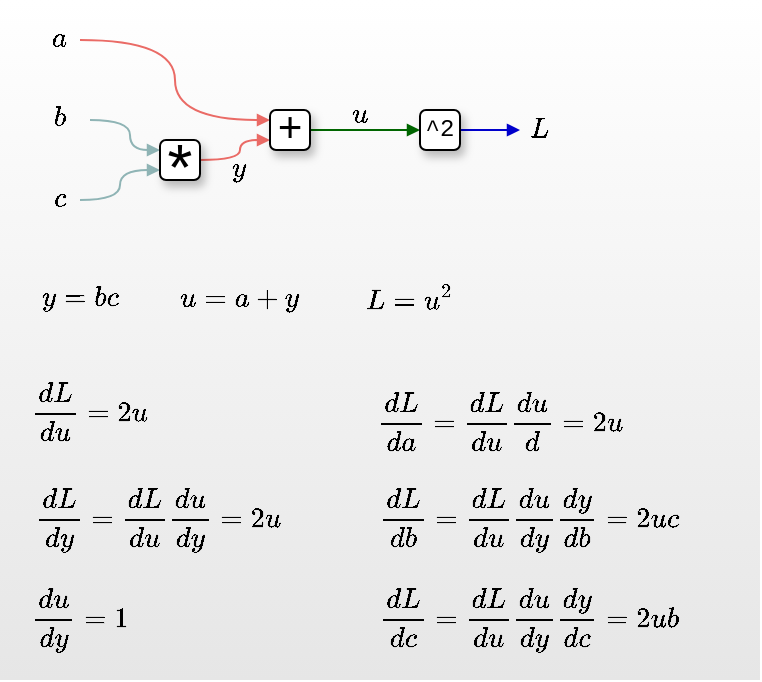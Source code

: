 <mxfile version="13.7.3" type="device"><diagram id="6Aj7_fcCUQYu3ThyW2Po" name="Page-1"><mxGraphModel dx="760" dy="535" grid="1" gridSize="10" guides="1" tooltips="1" connect="1" arrows="1" fold="1" page="1" pageScale="1" pageWidth="850" pageHeight="1100" background="none" math="1" shadow="0"><root><mxCell id="0"/><mxCell id="1" parent="0"/><mxCell id="MVRBxfHe8KXqVHSbxKHE-82" value="" style="rounded=0;whiteSpace=wrap;html=1;fontFamily=Courier New;gradientColor=#E6E6E6;strokeColor=none;" vertex="1" parent="1"><mxGeometry x="240" y="240" width="380" height="340" as="geometry"/></mxCell><mxCell id="MVRBxfHe8KXqVHSbxKHE-60" style="edgeStyle=orthogonalEdgeStyle;curved=1;orthogonalLoop=1;jettySize=auto;html=1;entryX=0;entryY=0.25;entryDx=0;entryDy=0;startSize=4;endArrow=block;endFill=1;endSize=4;fontFamily=Courier New;strokeColor=#EA6B66;" edge="1" parent="1" source="MVRBxfHe8KXqVHSbxKHE-1" target="MVRBxfHe8KXqVHSbxKHE-54"><mxGeometry relative="1" as="geometry"/></mxCell><mxCell id="MVRBxfHe8KXqVHSbxKHE-1" value="$$a$$" style="text;html=1;strokeColor=none;fillColor=none;align=center;verticalAlign=middle;whiteSpace=wrap;rounded=0;fontFamily=Courier New;" vertex="1" parent="1"><mxGeometry x="260" y="250" width="20" height="20" as="geometry"/></mxCell><mxCell id="MVRBxfHe8KXqVHSbxKHE-53" style="edgeStyle=orthogonalEdgeStyle;curved=1;orthogonalLoop=1;jettySize=auto;html=1;entryX=0;entryY=0.25;entryDx=0;entryDy=0;fontFamily=Courier New;endArrow=block;endFill=1;startSize=4;endSize=4;strokeColor=#8FB4B5;" edge="1" parent="1" source="MVRBxfHe8KXqVHSbxKHE-39" target="MVRBxfHe8KXqVHSbxKHE-41"><mxGeometry relative="1" as="geometry"/></mxCell><mxCell id="MVRBxfHe8KXqVHSbxKHE-39" value="$$b $$" style="text;html=1;strokeColor=none;fillColor=none;align=center;verticalAlign=middle;whiteSpace=wrap;rounded=0;fontFamily=Courier New;" vertex="1" parent="1"><mxGeometry x="255" y="290" width="30" height="20" as="geometry"/></mxCell><mxCell id="MVRBxfHe8KXqVHSbxKHE-52" style="edgeStyle=orthogonalEdgeStyle;curved=1;orthogonalLoop=1;jettySize=auto;html=1;entryX=0;entryY=0.75;entryDx=0;entryDy=0;fontFamily=Courier New;endArrow=block;endFill=1;startSize=4;endSize=4;strokeColor=#8FB4B5;" edge="1" parent="1" source="MVRBxfHe8KXqVHSbxKHE-40" target="MVRBxfHe8KXqVHSbxKHE-41"><mxGeometry relative="1" as="geometry"/></mxCell><mxCell id="MVRBxfHe8KXqVHSbxKHE-40" value="$$c$$" style="text;html=1;strokeColor=none;fillColor=none;align=center;verticalAlign=middle;whiteSpace=wrap;rounded=0;fontFamily=Courier New;" vertex="1" parent="1"><mxGeometry x="260" y="330" width="20" height="20" as="geometry"/></mxCell><mxCell id="MVRBxfHe8KXqVHSbxKHE-61" style="edgeStyle=orthogonalEdgeStyle;curved=1;orthogonalLoop=1;jettySize=auto;html=1;entryX=0;entryY=0.75;entryDx=0;entryDy=0;startSize=4;endArrow=block;endFill=1;endSize=4;fontFamily=Courier New;strokeColor=#EA6B66;" edge="1" parent="1" source="MVRBxfHe8KXqVHSbxKHE-41" target="MVRBxfHe8KXqVHSbxKHE-54"><mxGeometry relative="1" as="geometry"/></mxCell><mxCell id="MVRBxfHe8KXqVHSbxKHE-41" value="" style="rounded=1;whiteSpace=wrap;html=1;fontFamily=Courier New;shadow=1;" vertex="1" parent="1"><mxGeometry x="320" y="310" width="20" height="20" as="geometry"/></mxCell><mxCell id="MVRBxfHe8KXqVHSbxKHE-42" value="&lt;font style=&quot;font-size: 32px&quot;&gt;*&lt;/font&gt;" style="text;html=1;strokeColor=none;fillColor=none;align=center;verticalAlign=middle;whiteSpace=wrap;rounded=0;fontFamily=Courier New;" vertex="1" parent="1"><mxGeometry x="325" y="325" width="10" height="5" as="geometry"/></mxCell><mxCell id="MVRBxfHe8KXqVHSbxKHE-67" style="edgeStyle=orthogonalEdgeStyle;curved=1;orthogonalLoop=1;jettySize=auto;html=1;entryX=0;entryY=0.5;entryDx=0;entryDy=0;startSize=4;endArrow=block;endFill=1;endSize=4;fontFamily=Courier New;strokeColor=#006600;" edge="1" parent="1" source="MVRBxfHe8KXqVHSbxKHE-54" target="MVRBxfHe8KXqVHSbxKHE-62"><mxGeometry relative="1" as="geometry"/></mxCell><mxCell id="MVRBxfHe8KXqVHSbxKHE-54" value="" style="rounded=1;whiteSpace=wrap;html=1;fontFamily=Courier New;shadow=1;sketch=0;" vertex="1" parent="1"><mxGeometry x="375" y="295" width="20" height="20" as="geometry"/></mxCell><mxCell id="MVRBxfHe8KXqVHSbxKHE-55" value="&lt;font style=&quot;font-size: 21px&quot;&gt;+&lt;/font&gt;" style="text;html=1;strokeColor=none;fillColor=none;align=center;verticalAlign=middle;whiteSpace=wrap;rounded=0;fontFamily=Courier New;" vertex="1" parent="1"><mxGeometry x="380" y="300" width="10" height="10" as="geometry"/></mxCell><mxCell id="MVRBxfHe8KXqVHSbxKHE-68" style="edgeStyle=orthogonalEdgeStyle;curved=1;orthogonalLoop=1;jettySize=auto;html=1;startSize=4;endArrow=block;endFill=1;endSize=4;fontFamily=Courier New;strokeColor=#0000CC;" edge="1" parent="1" source="MVRBxfHe8KXqVHSbxKHE-62"><mxGeometry relative="1" as="geometry"><mxPoint x="500" y="305" as="targetPoint"/></mxGeometry></mxCell><mxCell id="MVRBxfHe8KXqVHSbxKHE-62" value="" style="rounded=1;whiteSpace=wrap;html=1;fontFamily=Courier New;shadow=1;sketch=0;" vertex="1" parent="1"><mxGeometry x="450" y="295" width="20" height="20" as="geometry"/></mxCell><mxCell id="MVRBxfHe8KXqVHSbxKHE-63" value="^2" style="text;html=1;strokeColor=none;fillColor=none;align=center;verticalAlign=middle;whiteSpace=wrap;rounded=0;fontFamily=Courier New;" vertex="1" parent="1"><mxGeometry x="455" y="302.5" width="10" height="5" as="geometry"/></mxCell><mxCell id="MVRBxfHe8KXqVHSbxKHE-69" value="$$L$$" style="text;html=1;strokeColor=none;fillColor=none;align=center;verticalAlign=middle;whiteSpace=wrap;rounded=0;fontFamily=Courier New;" vertex="1" parent="1"><mxGeometry x="480" y="295" width="60" height="20" as="geometry"/></mxCell><mxCell id="MVRBxfHe8KXqVHSbxKHE-70" value="$$y$$" style="text;html=1;strokeColor=none;fillColor=none;align=center;verticalAlign=middle;whiteSpace=wrap;rounded=0;fontFamily=Courier New;" vertex="1" parent="1"><mxGeometry x="350" y="315" width="20" height="20" as="geometry"/></mxCell><mxCell id="MVRBxfHe8KXqVHSbxKHE-71" value="$$u$$" style="text;html=1;strokeColor=none;fillColor=none;align=center;verticalAlign=middle;whiteSpace=wrap;rounded=0;fontFamily=Courier New;" vertex="1" parent="1"><mxGeometry x="410" y="287.5" width="20" height="20" as="geometry"/></mxCell><mxCell id="MVRBxfHe8KXqVHSbxKHE-73" value="&lt;div&gt;$$\frac{dL}{du}=2u$$&lt;/div&gt;&lt;div&gt;&lt;br&gt;&lt;/div&gt;&lt;div&gt;&lt;br&gt;&lt;/div&gt;" style="text;html=1;strokeColor=none;fillColor=none;align=center;verticalAlign=middle;whiteSpace=wrap;rounded=0;fontFamily=Courier New;" vertex="1" parent="1"><mxGeometry x="265" y="450" width="40" height="20" as="geometry"/></mxCell><mxCell id="MVRBxfHe8KXqVHSbxKHE-74" value="&lt;div&gt;$$ \frac{dL}{dy}=\frac{dL}{du}\frac{du}{dy}=2u$$&lt;/div&gt;" style="text;html=1;strokeColor=none;fillColor=none;align=center;verticalAlign=middle;whiteSpace=wrap;rounded=0;fontFamily=Courier New;" vertex="1" parent="1"><mxGeometry x="285" y="490" width="67.5" height="20" as="geometry"/></mxCell><mxCell id="MVRBxfHe8KXqVHSbxKHE-75" value="&lt;div&gt;$$\frac{dL}{da}=\frac{dL}{du}\frac{du}{d}=2u$$&lt;/div&gt;" style="text;html=1;strokeColor=none;fillColor=none;align=center;verticalAlign=middle;whiteSpace=wrap;rounded=0;fontFamily=Courier New;" vertex="1" parent="1"><mxGeometry x="405" y="440" width="170" height="20" as="geometry"/></mxCell><mxCell id="MVRBxfHe8KXqVHSbxKHE-76" value="$$y=bc$$" style="text;html=1;strokeColor=none;fillColor=none;align=center;verticalAlign=middle;whiteSpace=wrap;rounded=0;fontFamily=Courier New;" vertex="1" parent="1"><mxGeometry x="260" y="380" width="40" height="20" as="geometry"/></mxCell><mxCell id="MVRBxfHe8KXqVHSbxKHE-77" value="&lt;div&gt;$$u=a+y$$&lt;/div&gt;" style="text;html=1;strokeColor=none;fillColor=none;align=center;verticalAlign=middle;whiteSpace=wrap;rounded=0;fontFamily=Courier New;" vertex="1" parent="1"><mxGeometry x="340" y="380" width="40" height="20" as="geometry"/></mxCell><mxCell id="MVRBxfHe8KXqVHSbxKHE-78" value="&lt;div&gt;$$L=u^2$$&lt;/div&gt;" style="text;html=1;strokeColor=none;fillColor=none;align=center;verticalAlign=middle;whiteSpace=wrap;rounded=0;fontFamily=Courier New;" vertex="1" parent="1"><mxGeometry x="425" y="380" width="40" height="20" as="geometry"/></mxCell><mxCell id="MVRBxfHe8KXqVHSbxKHE-79" value="&lt;div&gt;$$ \frac{du}{dy}=1$$&lt;/div&gt;" style="text;html=1;strokeColor=none;fillColor=none;align=center;verticalAlign=middle;whiteSpace=wrap;rounded=0;fontFamily=Courier New;" vertex="1" parent="1"><mxGeometry x="240" y="540" width="80" height="20" as="geometry"/></mxCell><mxCell id="MVRBxfHe8KXqVHSbxKHE-80" value="&lt;div&gt;$$ \frac{dL}{db}=\frac{dL}{du}\frac{du}{dy}\frac{dy}{db}=2uc$$&lt;/div&gt;" style="text;html=1;strokeColor=none;fillColor=none;align=center;verticalAlign=middle;whiteSpace=wrap;rounded=0;fontFamily=Courier New;" vertex="1" parent="1"><mxGeometry x="420" y="490" width="170" height="20" as="geometry"/></mxCell><mxCell id="MVRBxfHe8KXqVHSbxKHE-81" value="&lt;div&gt;$$ \frac{dL}{dc}=\frac{dL}{du}\frac{du}{dy}\frac{dy}{dc}=2ub$$&lt;/div&gt;" style="text;html=1;strokeColor=none;fillColor=none;align=center;verticalAlign=middle;whiteSpace=wrap;rounded=0;fontFamily=Courier New;" vertex="1" parent="1"><mxGeometry x="420" y="540" width="170" height="20" as="geometry"/></mxCell></root></mxGraphModel></diagram></mxfile>